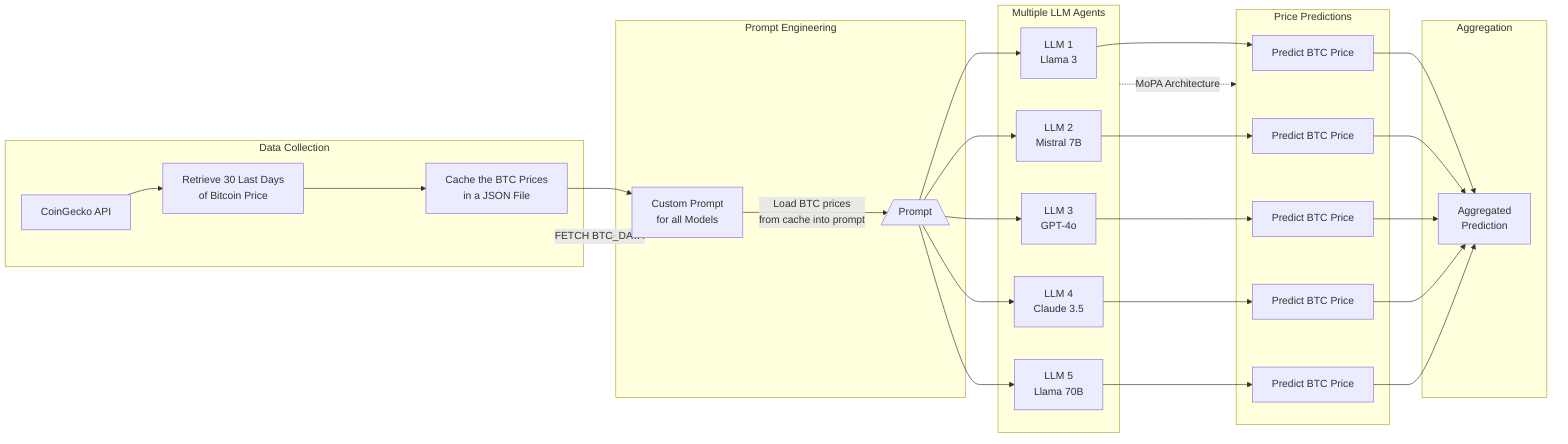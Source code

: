 flowchart LR
    subgraph Data_Collection ["Data Collection"]
        A1[CoinGecko API] --> B1[Retrieve 30 Last Days\nof Bitcoin Price]
        B1 --> C1[Cache the BTC Prices\nin a JSON File]
    end

    subgraph Prompt_Engineering ["Prompt Engineering"]
        D1[Custom Prompt\nfor all Models]
        C1 --> D1
        D1 -- Load BTC prices\nfrom cache into prompt --> E1
    end

    subgraph LLM_Layer ["Multiple LLM Agents"]
        E1[/Prompt\] --> F1[LLM 1\nLlama 3]
        E1 --> F2[LLM 2\nMistral 7B]
        E1 --> F3[LLM 3\nGPT-4o]
        E1 --> F4[LLM 4\nClaude 3.5]
        E1 --> F5[LLM 5\nLlama 70B]
    end

    subgraph Prediction_Layer ["Price Predictions"]
        F1 --> G1[Predict BTC Price]
        F2 --> G2[Predict BTC Price]
        F3 --> G3[Predict BTC Price]
        F4 --> G4[Predict BTC Price]
        F5 --> G5[Predict BTC Price]
    end

    subgraph Aggregation ["Aggregation"]
        G1 --> H1[Aggregated\nPrediction]
        G2 --> H1
        G3 --> H1
        G4 --> H1
        G5 --> H1
    end

    Data_Collection -.-> |FETCH BTC_DATA| Prompt_Engineering
    LLM_Layer -.-> |MoPA Architecture| Prediction_Layer